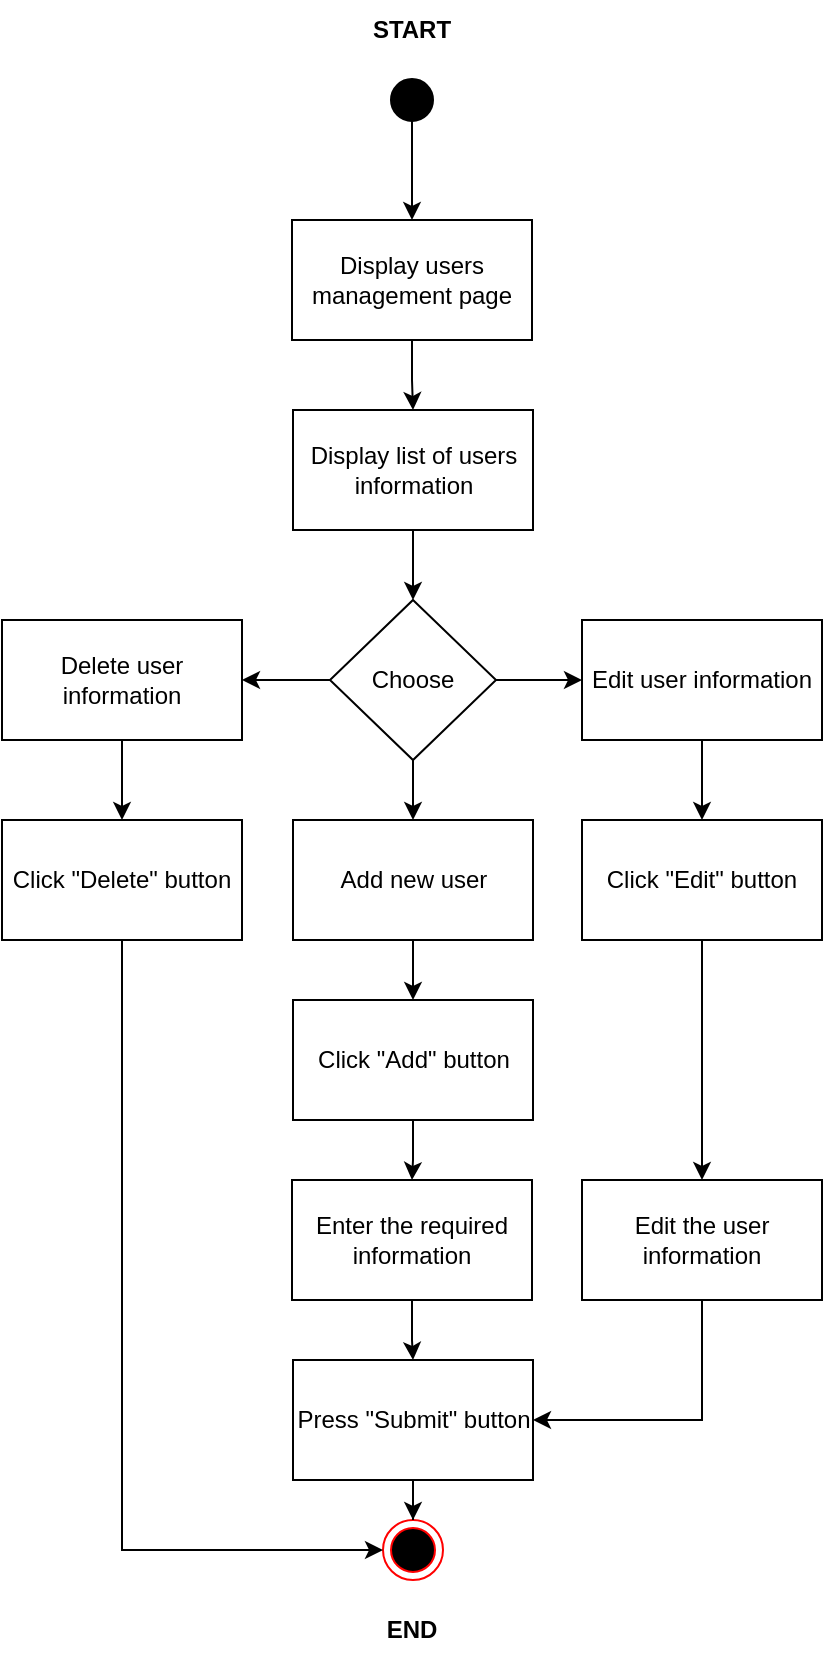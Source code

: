 <mxfile version="20.6.2" type="device"><diagram id="D8YV1qIjlBOkoeeCHbQ5" name="Page-1"><mxGraphModel dx="1264" dy="604" grid="1" gridSize="10" guides="1" tooltips="1" connect="1" arrows="1" fold="1" page="1" pageScale="1" pageWidth="850" pageHeight="1100" math="0" shadow="0"><root><mxCell id="0"/><mxCell id="1" parent="0"/><mxCell id="kuXS_UEMgcNTelk2MlSt-11" value="" style="ellipse;html=1;shape=endState;fillColor=#000000;strokeColor=#ff0000;" vertex="1" parent="1"><mxGeometry x="410.5" y="840" width="30" height="30" as="geometry"/></mxCell><mxCell id="kuXS_UEMgcNTelk2MlSt-15" value="" style="edgeStyle=orthogonalEdgeStyle;rounded=0;orthogonalLoop=1;jettySize=auto;html=1;" edge="1" parent="1" source="kuXS_UEMgcNTelk2MlSt-13" target="kuXS_UEMgcNTelk2MlSt-14"><mxGeometry relative="1" as="geometry"/></mxCell><mxCell id="kuXS_UEMgcNTelk2MlSt-13" value="" style="strokeWidth=2;html=1;shape=mxgraph.flowchart.start_2;whiteSpace=wrap;fillColor=#000000;" vertex="1" parent="1"><mxGeometry x="415" y="120" width="20" height="20" as="geometry"/></mxCell><mxCell id="kuXS_UEMgcNTelk2MlSt-27" value="" style="edgeStyle=orthogonalEdgeStyle;rounded=0;orthogonalLoop=1;jettySize=auto;html=1;" edge="1" parent="1" source="kuXS_UEMgcNTelk2MlSt-14" target="kuXS_UEMgcNTelk2MlSt-16"><mxGeometry relative="1" as="geometry"/></mxCell><mxCell id="kuXS_UEMgcNTelk2MlSt-14" value="Display users management page" style="rounded=0;whiteSpace=wrap;html=1;fillColor=none;" vertex="1" parent="1"><mxGeometry x="365" y="190" width="120" height="60" as="geometry"/></mxCell><mxCell id="kuXS_UEMgcNTelk2MlSt-28" value="" style="edgeStyle=orthogonalEdgeStyle;rounded=0;orthogonalLoop=1;jettySize=auto;html=1;" edge="1" parent="1" source="kuXS_UEMgcNTelk2MlSt-16" target="kuXS_UEMgcNTelk2MlSt-18"><mxGeometry relative="1" as="geometry"/></mxCell><mxCell id="kuXS_UEMgcNTelk2MlSt-16" value="Display list of users information" style="rounded=0;whiteSpace=wrap;html=1;fillColor=none;" vertex="1" parent="1"><mxGeometry x="365.5" y="285" width="120" height="60" as="geometry"/></mxCell><mxCell id="kuXS_UEMgcNTelk2MlSt-31" value="" style="edgeStyle=orthogonalEdgeStyle;rounded=0;orthogonalLoop=1;jettySize=auto;html=1;" edge="1" parent="1" source="kuXS_UEMgcNTelk2MlSt-18" target="kuXS_UEMgcNTelk2MlSt-21"><mxGeometry relative="1" as="geometry"/></mxCell><mxCell id="kuXS_UEMgcNTelk2MlSt-32" value="" style="edgeStyle=orthogonalEdgeStyle;rounded=0;orthogonalLoop=1;jettySize=auto;html=1;" edge="1" parent="1" source="kuXS_UEMgcNTelk2MlSt-18" target="kuXS_UEMgcNTelk2MlSt-29"><mxGeometry relative="1" as="geometry"/></mxCell><mxCell id="kuXS_UEMgcNTelk2MlSt-33" value="" style="edgeStyle=orthogonalEdgeStyle;rounded=0;orthogonalLoop=1;jettySize=auto;html=1;" edge="1" parent="1" source="kuXS_UEMgcNTelk2MlSt-18" target="kuXS_UEMgcNTelk2MlSt-30"><mxGeometry relative="1" as="geometry"/></mxCell><mxCell id="kuXS_UEMgcNTelk2MlSt-18" value="Choose" style="rhombus;whiteSpace=wrap;html=1;fillColor=none;" vertex="1" parent="1"><mxGeometry x="384" y="380" width="83" height="80" as="geometry"/></mxCell><mxCell id="kuXS_UEMgcNTelk2MlSt-38" value="" style="edgeStyle=orthogonalEdgeStyle;rounded=0;orthogonalLoop=1;jettySize=auto;html=1;" edge="1" parent="1" source="kuXS_UEMgcNTelk2MlSt-21" target="kuXS_UEMgcNTelk2MlSt-34"><mxGeometry relative="1" as="geometry"/></mxCell><mxCell id="kuXS_UEMgcNTelk2MlSt-21" value="Delete user information" style="rounded=0;whiteSpace=wrap;html=1;fillColor=#FFFFFF;" vertex="1" parent="1"><mxGeometry x="220" y="390" width="120" height="60" as="geometry"/></mxCell><mxCell id="kuXS_UEMgcNTelk2MlSt-39" value="" style="edgeStyle=orthogonalEdgeStyle;rounded=0;orthogonalLoop=1;jettySize=auto;html=1;" edge="1" parent="1" source="kuXS_UEMgcNTelk2MlSt-29" target="kuXS_UEMgcNTelk2MlSt-35"><mxGeometry relative="1" as="geometry"/></mxCell><mxCell id="kuXS_UEMgcNTelk2MlSt-29" value="Edit user information" style="rounded=0;whiteSpace=wrap;html=1;fillColor=#FFFFFF;" vertex="1" parent="1"><mxGeometry x="510" y="390" width="120" height="60" as="geometry"/></mxCell><mxCell id="kuXS_UEMgcNTelk2MlSt-40" value="" style="edgeStyle=orthogonalEdgeStyle;rounded=0;orthogonalLoop=1;jettySize=auto;html=1;" edge="1" parent="1" source="kuXS_UEMgcNTelk2MlSt-30" target="kuXS_UEMgcNTelk2MlSt-36"><mxGeometry relative="1" as="geometry"/></mxCell><mxCell id="kuXS_UEMgcNTelk2MlSt-30" value="Add new user" style="rounded=0;whiteSpace=wrap;html=1;fillColor=#FFFFFF;" vertex="1" parent="1"><mxGeometry x="365.5" y="490" width="120" height="60" as="geometry"/></mxCell><mxCell id="kuXS_UEMgcNTelk2MlSt-34" value="Click &quot;Delete&quot; button" style="rounded=0;whiteSpace=wrap;html=1;fillColor=#FFFFFF;" vertex="1" parent="1"><mxGeometry x="220" y="490" width="120" height="60" as="geometry"/></mxCell><mxCell id="kuXS_UEMgcNTelk2MlSt-44" style="edgeStyle=orthogonalEdgeStyle;rounded=0;orthogonalLoop=1;jettySize=auto;html=1;exitX=0.5;exitY=1;exitDx=0;exitDy=0;entryX=0.5;entryY=0;entryDx=0;entryDy=0;" edge="1" parent="1" source="kuXS_UEMgcNTelk2MlSt-35" target="kuXS_UEMgcNTelk2MlSt-43"><mxGeometry relative="1" as="geometry"/></mxCell><mxCell id="kuXS_UEMgcNTelk2MlSt-35" value="Click &quot;Edit&quot; button" style="rounded=0;whiteSpace=wrap;html=1;fillColor=#FFFFFF;" vertex="1" parent="1"><mxGeometry x="510" y="490" width="120" height="60" as="geometry"/></mxCell><mxCell id="kuXS_UEMgcNTelk2MlSt-42" value="" style="edgeStyle=orthogonalEdgeStyle;rounded=0;orthogonalLoop=1;jettySize=auto;html=1;" edge="1" parent="1" source="kuXS_UEMgcNTelk2MlSt-36" target="kuXS_UEMgcNTelk2MlSt-41"><mxGeometry relative="1" as="geometry"/></mxCell><mxCell id="kuXS_UEMgcNTelk2MlSt-36" value="Click &quot;Add&quot; button" style="rounded=0;whiteSpace=wrap;html=1;fillColor=#FFFFFF;" vertex="1" parent="1"><mxGeometry x="365.5" y="580" width="120" height="60" as="geometry"/></mxCell><mxCell id="kuXS_UEMgcNTelk2MlSt-46" value="" style="edgeStyle=orthogonalEdgeStyle;rounded=0;orthogonalLoop=1;jettySize=auto;html=1;" edge="1" parent="1" source="kuXS_UEMgcNTelk2MlSt-41" target="kuXS_UEMgcNTelk2MlSt-45"><mxGeometry relative="1" as="geometry"/></mxCell><mxCell id="kuXS_UEMgcNTelk2MlSt-41" value="Enter the required information" style="rounded=0;whiteSpace=wrap;html=1;fillColor=#FFFFFF;" vertex="1" parent="1"><mxGeometry x="365" y="670" width="120" height="60" as="geometry"/></mxCell><mxCell id="kuXS_UEMgcNTelk2MlSt-43" value="Edit the user information" style="rounded=0;whiteSpace=wrap;html=1;fillColor=#FFFFFF;" vertex="1" parent="1"><mxGeometry x="510" y="670" width="120" height="60" as="geometry"/></mxCell><mxCell id="kuXS_UEMgcNTelk2MlSt-49" value="" style="edgeStyle=orthogonalEdgeStyle;rounded=0;orthogonalLoop=1;jettySize=auto;html=1;" edge="1" parent="1" source="kuXS_UEMgcNTelk2MlSt-45" target="kuXS_UEMgcNTelk2MlSt-11"><mxGeometry relative="1" as="geometry"/></mxCell><mxCell id="kuXS_UEMgcNTelk2MlSt-45" value="Press &quot;Submit&quot; button" style="rounded=0;whiteSpace=wrap;html=1;fillColor=#FFFFFF;" vertex="1" parent="1"><mxGeometry x="365.5" y="760" width="120" height="60" as="geometry"/></mxCell><mxCell id="kuXS_UEMgcNTelk2MlSt-47" value="" style="endArrow=classic;html=1;rounded=0;entryX=1;entryY=0.5;entryDx=0;entryDy=0;exitX=0.5;exitY=1;exitDx=0;exitDy=0;" edge="1" parent="1" source="kuXS_UEMgcNTelk2MlSt-43" target="kuXS_UEMgcNTelk2MlSt-45"><mxGeometry width="50" height="50" relative="1" as="geometry"><mxPoint x="400" y="620" as="sourcePoint"/><mxPoint x="450" y="570" as="targetPoint"/><Array as="points"><mxPoint x="570" y="790"/></Array></mxGeometry></mxCell><mxCell id="kuXS_UEMgcNTelk2MlSt-48" value="" style="endArrow=classic;html=1;rounded=0;entryX=0;entryY=0.5;entryDx=0;entryDy=0;exitX=0.5;exitY=1;exitDx=0;exitDy=0;" edge="1" parent="1" source="kuXS_UEMgcNTelk2MlSt-34" target="kuXS_UEMgcNTelk2MlSt-11"><mxGeometry width="50" height="50" relative="1" as="geometry"><mxPoint x="400" y="620" as="sourcePoint"/><mxPoint x="450" y="570" as="targetPoint"/><Array as="points"><mxPoint x="280" y="855"/></Array></mxGeometry></mxCell><mxCell id="kuXS_UEMgcNTelk2MlSt-50" value="&lt;b&gt;START&lt;/b&gt;" style="text;html=1;strokeColor=none;fillColor=none;align=center;verticalAlign=middle;whiteSpace=wrap;rounded=0;" vertex="1" parent="1"><mxGeometry x="395" y="80" width="60" height="30" as="geometry"/></mxCell><mxCell id="kuXS_UEMgcNTelk2MlSt-51" value="&lt;b&gt;END&lt;/b&gt;" style="text;html=1;strokeColor=none;fillColor=none;align=center;verticalAlign=middle;whiteSpace=wrap;rounded=0;" vertex="1" parent="1"><mxGeometry x="395" y="880" width="60" height="30" as="geometry"/></mxCell></root></mxGraphModel></diagram></mxfile>